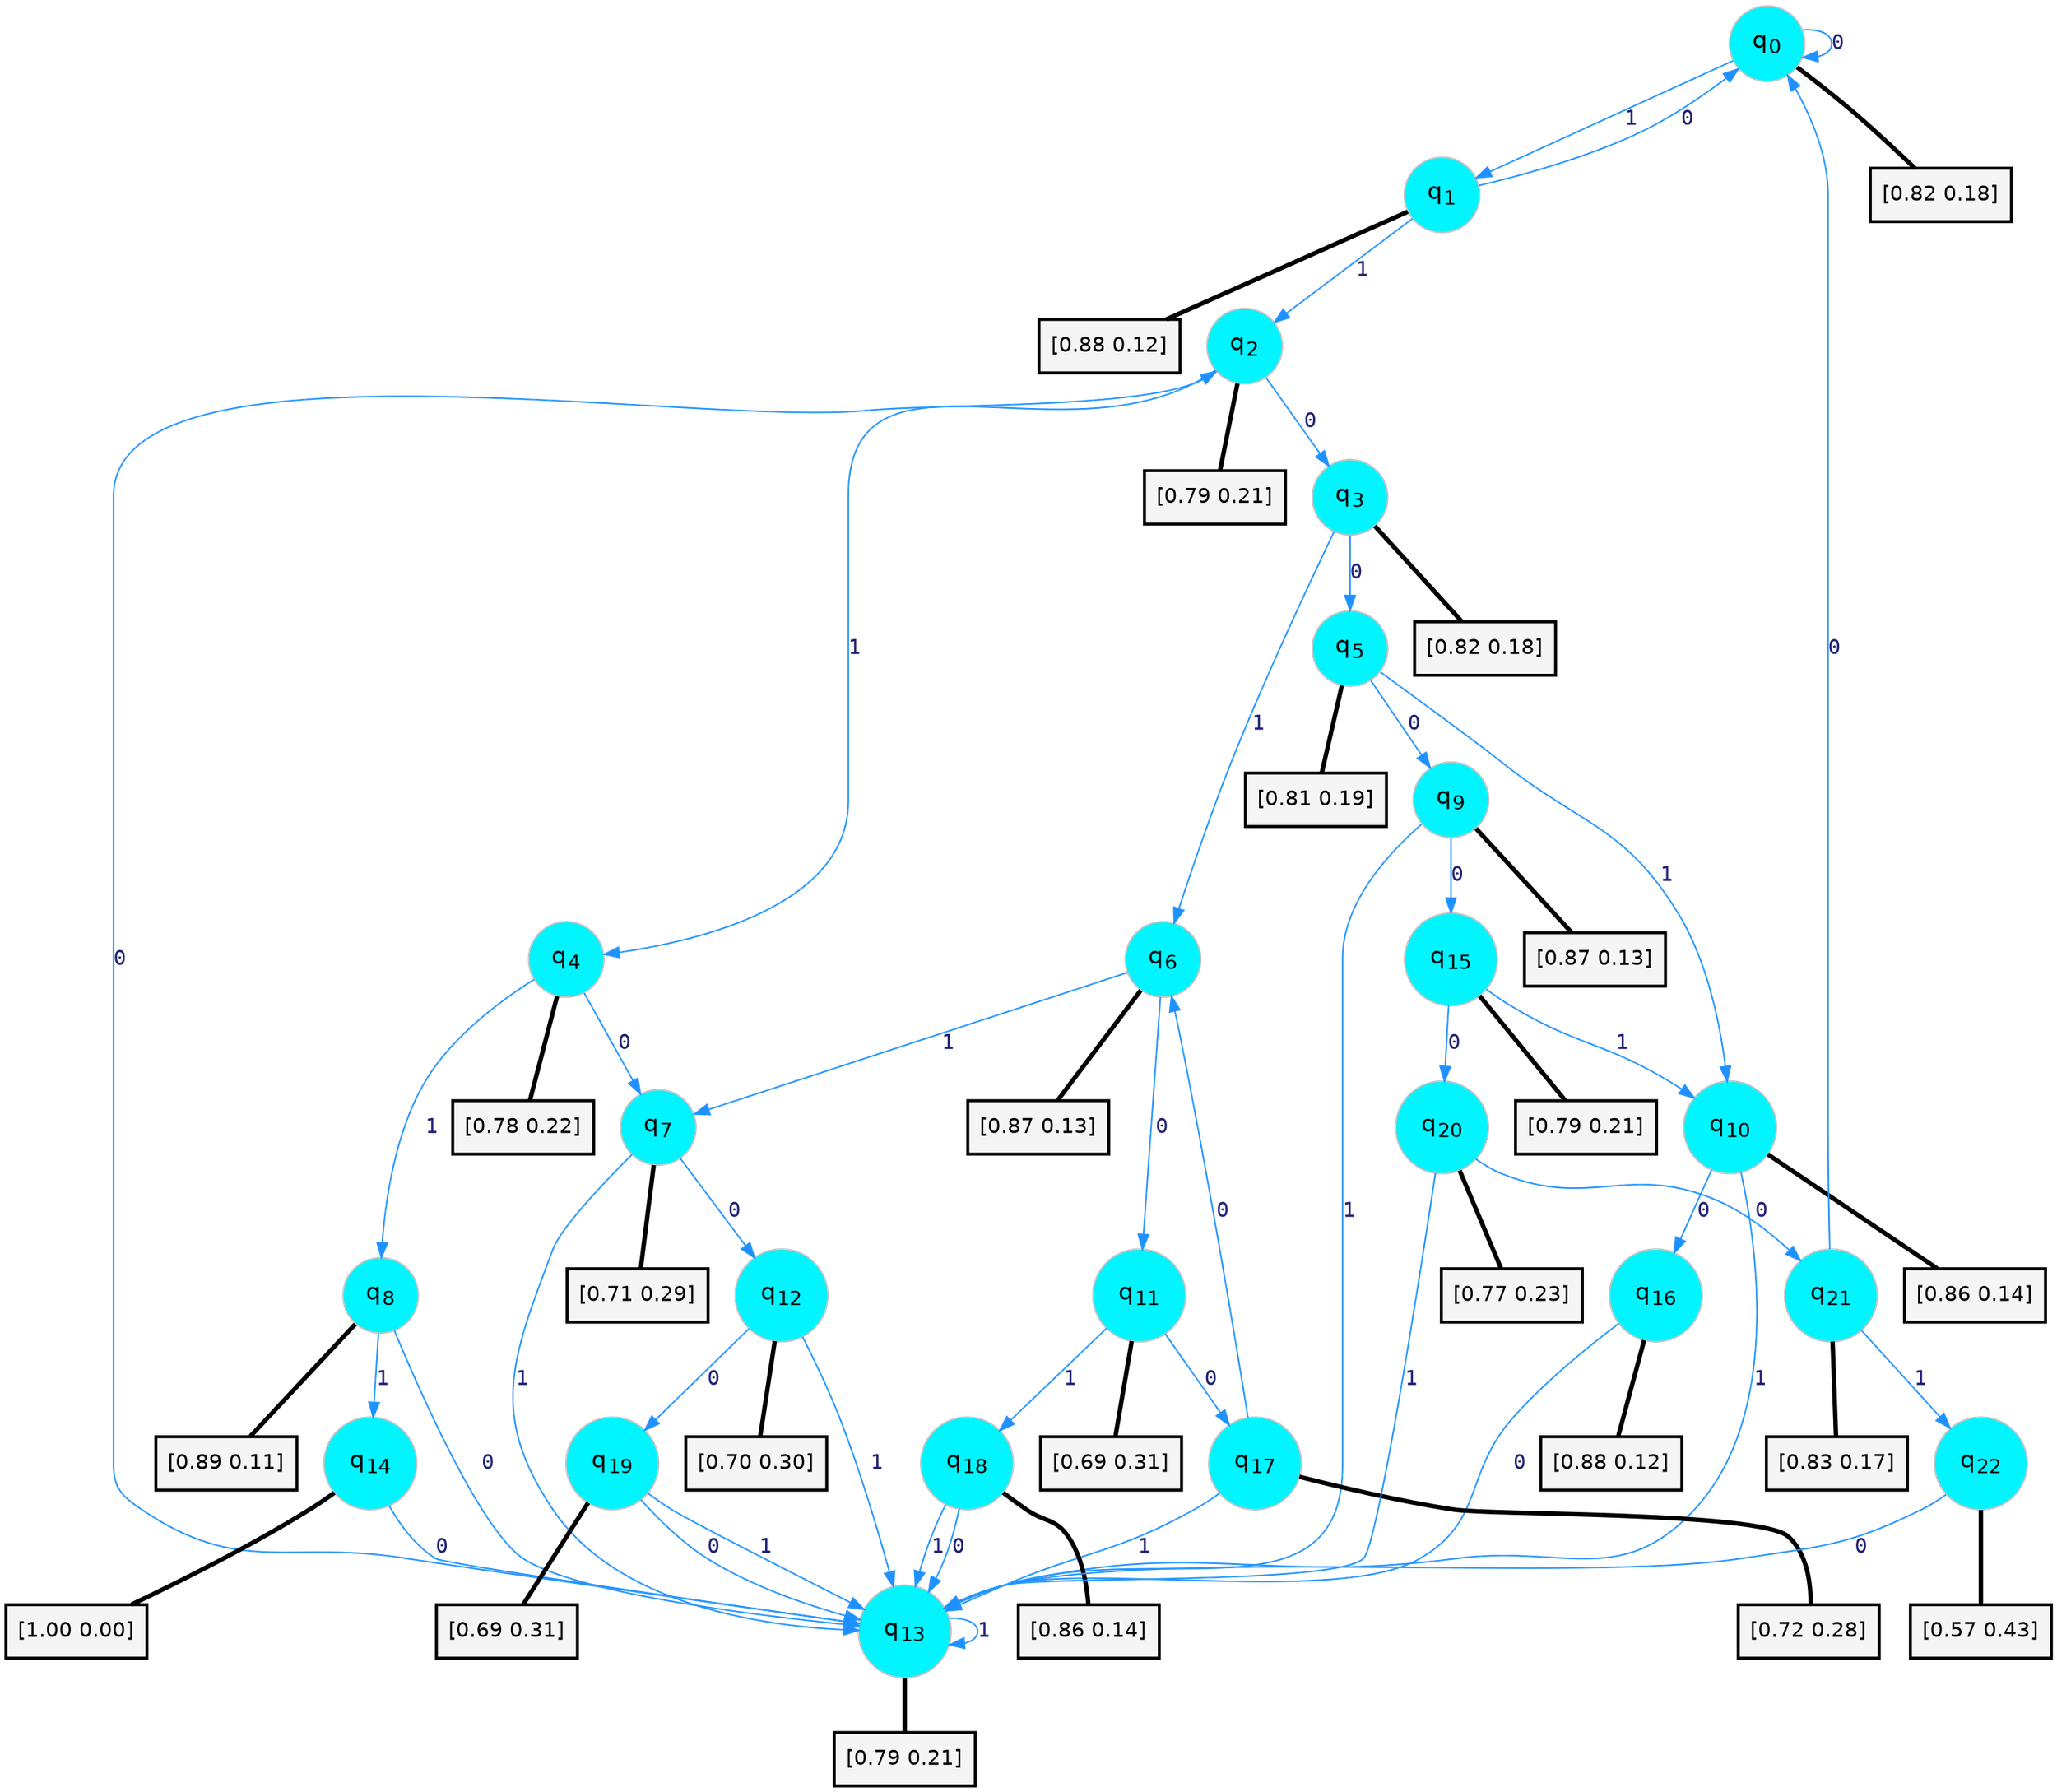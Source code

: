 digraph G {
graph [
bgcolor=transparent, dpi=300, rankdir=TD, size="40,25"];
node [
color=gray, fillcolor=turquoise1, fontcolor=black, fontname=Helvetica, fontsize=16, fontweight=bold, shape=circle, style=filled];
edge [
arrowsize=1, color=dodgerblue1, fontcolor=midnightblue, fontname=courier, fontweight=bold, penwidth=1, style=solid, weight=20];
0[label=<q<SUB>0</SUB>>];
1[label=<q<SUB>1</SUB>>];
2[label=<q<SUB>2</SUB>>];
3[label=<q<SUB>3</SUB>>];
4[label=<q<SUB>4</SUB>>];
5[label=<q<SUB>5</SUB>>];
6[label=<q<SUB>6</SUB>>];
7[label=<q<SUB>7</SUB>>];
8[label=<q<SUB>8</SUB>>];
9[label=<q<SUB>9</SUB>>];
10[label=<q<SUB>10</SUB>>];
11[label=<q<SUB>11</SUB>>];
12[label=<q<SUB>12</SUB>>];
13[label=<q<SUB>13</SUB>>];
14[label=<q<SUB>14</SUB>>];
15[label=<q<SUB>15</SUB>>];
16[label=<q<SUB>16</SUB>>];
17[label=<q<SUB>17</SUB>>];
18[label=<q<SUB>18</SUB>>];
19[label=<q<SUB>19</SUB>>];
20[label=<q<SUB>20</SUB>>];
21[label=<q<SUB>21</SUB>>];
22[label=<q<SUB>22</SUB>>];
23[label="[0.82 0.18]", shape=box,fontcolor=black, fontname=Helvetica, fontsize=14, penwidth=2, fillcolor=whitesmoke,color=black];
24[label="[0.88 0.12]", shape=box,fontcolor=black, fontname=Helvetica, fontsize=14, penwidth=2, fillcolor=whitesmoke,color=black];
25[label="[0.79 0.21]", shape=box,fontcolor=black, fontname=Helvetica, fontsize=14, penwidth=2, fillcolor=whitesmoke,color=black];
26[label="[0.82 0.18]", shape=box,fontcolor=black, fontname=Helvetica, fontsize=14, penwidth=2, fillcolor=whitesmoke,color=black];
27[label="[0.78 0.22]", shape=box,fontcolor=black, fontname=Helvetica, fontsize=14, penwidth=2, fillcolor=whitesmoke,color=black];
28[label="[0.81 0.19]", shape=box,fontcolor=black, fontname=Helvetica, fontsize=14, penwidth=2, fillcolor=whitesmoke,color=black];
29[label="[0.87 0.13]", shape=box,fontcolor=black, fontname=Helvetica, fontsize=14, penwidth=2, fillcolor=whitesmoke,color=black];
30[label="[0.71 0.29]", shape=box,fontcolor=black, fontname=Helvetica, fontsize=14, penwidth=2, fillcolor=whitesmoke,color=black];
31[label="[0.89 0.11]", shape=box,fontcolor=black, fontname=Helvetica, fontsize=14, penwidth=2, fillcolor=whitesmoke,color=black];
32[label="[0.87 0.13]", shape=box,fontcolor=black, fontname=Helvetica, fontsize=14, penwidth=2, fillcolor=whitesmoke,color=black];
33[label="[0.86 0.14]", shape=box,fontcolor=black, fontname=Helvetica, fontsize=14, penwidth=2, fillcolor=whitesmoke,color=black];
34[label="[0.69 0.31]", shape=box,fontcolor=black, fontname=Helvetica, fontsize=14, penwidth=2, fillcolor=whitesmoke,color=black];
35[label="[0.70 0.30]", shape=box,fontcolor=black, fontname=Helvetica, fontsize=14, penwidth=2, fillcolor=whitesmoke,color=black];
36[label="[0.79 0.21]", shape=box,fontcolor=black, fontname=Helvetica, fontsize=14, penwidth=2, fillcolor=whitesmoke,color=black];
37[label="[1.00 0.00]", shape=box,fontcolor=black, fontname=Helvetica, fontsize=14, penwidth=2, fillcolor=whitesmoke,color=black];
38[label="[0.79 0.21]", shape=box,fontcolor=black, fontname=Helvetica, fontsize=14, penwidth=2, fillcolor=whitesmoke,color=black];
39[label="[0.88 0.12]", shape=box,fontcolor=black, fontname=Helvetica, fontsize=14, penwidth=2, fillcolor=whitesmoke,color=black];
40[label="[0.72 0.28]", shape=box,fontcolor=black, fontname=Helvetica, fontsize=14, penwidth=2, fillcolor=whitesmoke,color=black];
41[label="[0.86 0.14]", shape=box,fontcolor=black, fontname=Helvetica, fontsize=14, penwidth=2, fillcolor=whitesmoke,color=black];
42[label="[0.69 0.31]", shape=box,fontcolor=black, fontname=Helvetica, fontsize=14, penwidth=2, fillcolor=whitesmoke,color=black];
43[label="[0.77 0.23]", shape=box,fontcolor=black, fontname=Helvetica, fontsize=14, penwidth=2, fillcolor=whitesmoke,color=black];
44[label="[0.83 0.17]", shape=box,fontcolor=black, fontname=Helvetica, fontsize=14, penwidth=2, fillcolor=whitesmoke,color=black];
45[label="[0.57 0.43]", shape=box,fontcolor=black, fontname=Helvetica, fontsize=14, penwidth=2, fillcolor=whitesmoke,color=black];
0->0 [label=0];
0->1 [label=1];
0->23 [arrowhead=none, penwidth=3,color=black];
1->0 [label=0];
1->2 [label=1];
1->24 [arrowhead=none, penwidth=3,color=black];
2->3 [label=0];
2->4 [label=1];
2->25 [arrowhead=none, penwidth=3,color=black];
3->5 [label=0];
3->6 [label=1];
3->26 [arrowhead=none, penwidth=3,color=black];
4->7 [label=0];
4->8 [label=1];
4->27 [arrowhead=none, penwidth=3,color=black];
5->9 [label=0];
5->10 [label=1];
5->28 [arrowhead=none, penwidth=3,color=black];
6->11 [label=0];
6->7 [label=1];
6->29 [arrowhead=none, penwidth=3,color=black];
7->12 [label=0];
7->13 [label=1];
7->30 [arrowhead=none, penwidth=3,color=black];
8->13 [label=0];
8->14 [label=1];
8->31 [arrowhead=none, penwidth=3,color=black];
9->15 [label=0];
9->13 [label=1];
9->32 [arrowhead=none, penwidth=3,color=black];
10->16 [label=0];
10->13 [label=1];
10->33 [arrowhead=none, penwidth=3,color=black];
11->17 [label=0];
11->18 [label=1];
11->34 [arrowhead=none, penwidth=3,color=black];
12->19 [label=0];
12->13 [label=1];
12->35 [arrowhead=none, penwidth=3,color=black];
13->2 [label=0];
13->13 [label=1];
13->36 [arrowhead=none, penwidth=3,color=black];
14->13 [label=0];
14->37 [arrowhead=none, penwidth=3,color=black];
15->20 [label=0];
15->10 [label=1];
15->38 [arrowhead=none, penwidth=3,color=black];
16->13 [label=0];
16->39 [arrowhead=none, penwidth=3,color=black];
17->6 [label=0];
17->13 [label=1];
17->40 [arrowhead=none, penwidth=3,color=black];
18->13 [label=0];
18->13 [label=1];
18->41 [arrowhead=none, penwidth=3,color=black];
19->13 [label=0];
19->13 [label=1];
19->42 [arrowhead=none, penwidth=3,color=black];
20->21 [label=0];
20->13 [label=1];
20->43 [arrowhead=none, penwidth=3,color=black];
21->0 [label=0];
21->22 [label=1];
21->44 [arrowhead=none, penwidth=3,color=black];
22->13 [label=0];
22->45 [arrowhead=none, penwidth=3,color=black];
}

